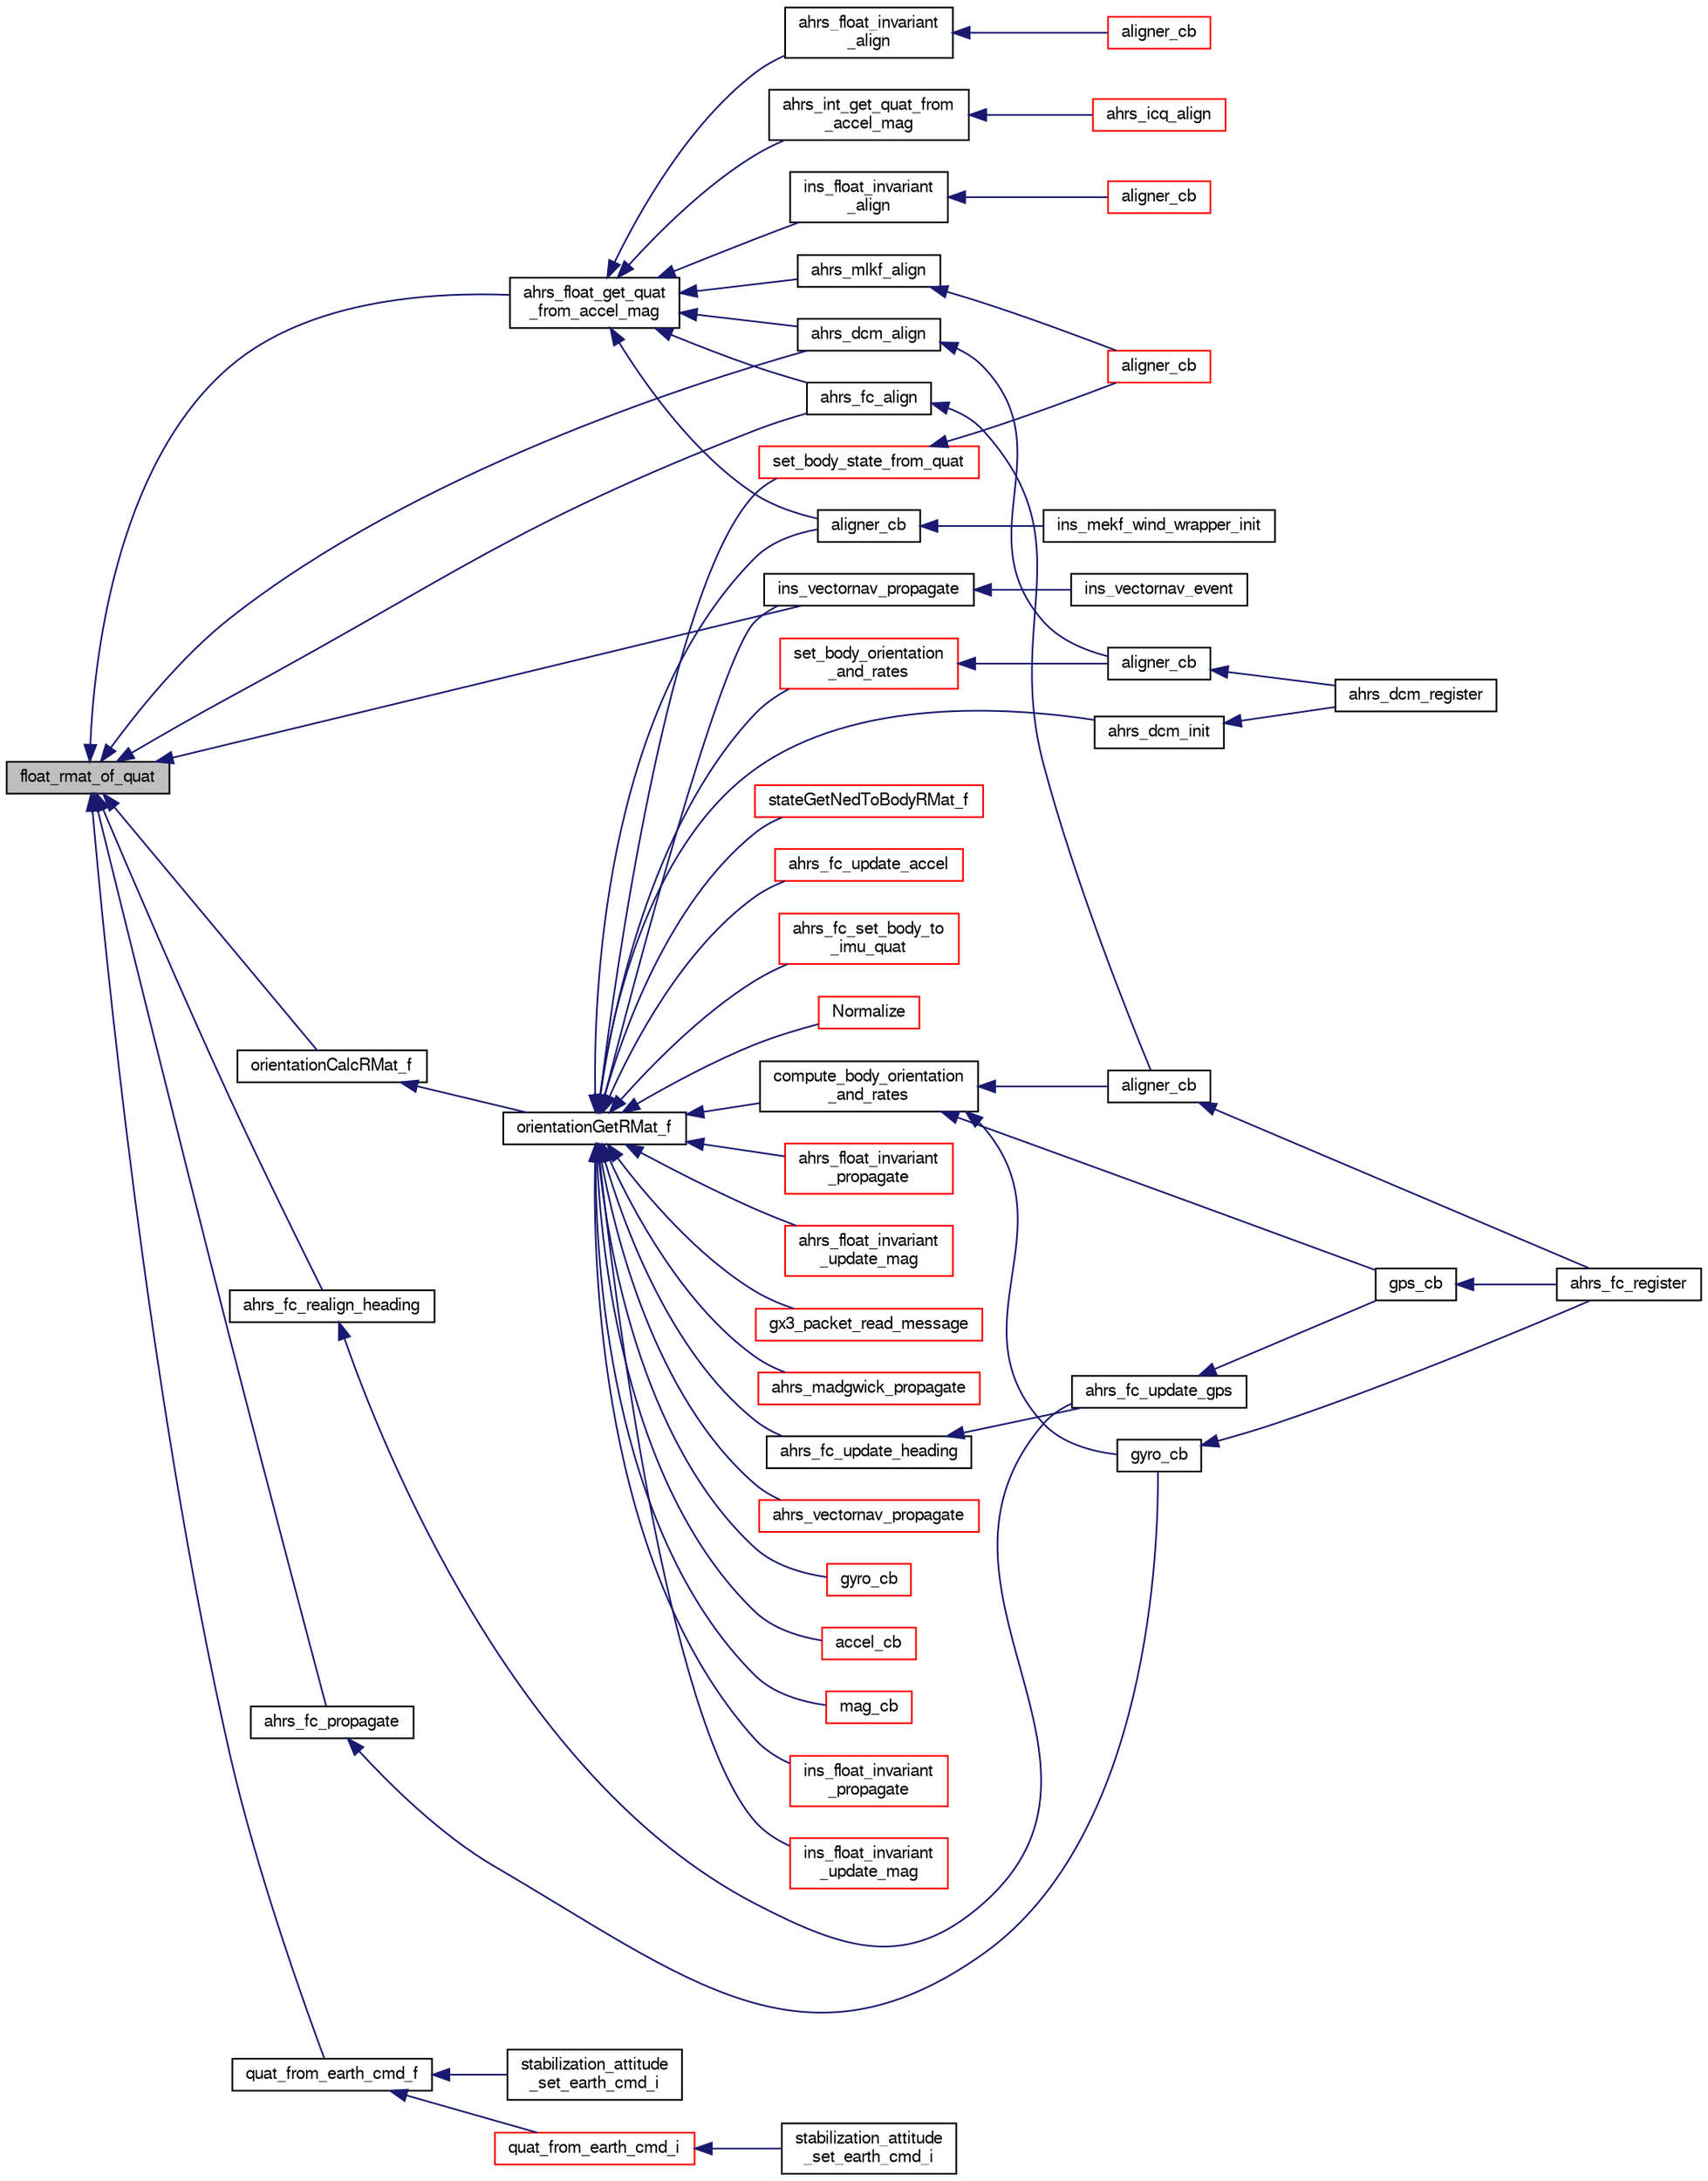 digraph "float_rmat_of_quat"
{
  edge [fontname="FreeSans",fontsize="10",labelfontname="FreeSans",labelfontsize="10"];
  node [fontname="FreeSans",fontsize="10",shape=record];
  rankdir="LR";
  Node1 [label="float_rmat_of_quat",height=0.2,width=0.4,color="black", fillcolor="grey75", style="filled", fontcolor="black"];
  Node1 -> Node2 [dir="back",color="midnightblue",fontsize="10",style="solid",fontname="FreeSans"];
  Node2 [label="ahrs_dcm_align",height=0.2,width=0.4,color="black", fillcolor="white", style="filled",URL="$ahrs__float__dcm_8h.html#ac19ef4cf9dfcc61561addd93a8c41a5e"];
  Node2 -> Node3 [dir="back",color="midnightblue",fontsize="10",style="solid",fontname="FreeSans"];
  Node3 [label="aligner_cb",height=0.2,width=0.4,color="black", fillcolor="white", style="filled",URL="$ahrs__float__dcm__wrapper_8c.html#abb508f672663ab1485eae5b9e1799f21"];
  Node3 -> Node4 [dir="back",color="midnightblue",fontsize="10",style="solid",fontname="FreeSans"];
  Node4 [label="ahrs_dcm_register",height=0.2,width=0.4,color="black", fillcolor="white", style="filled",URL="$ahrs__float__dcm__wrapper_8h.html#a18235ffdb70868861d5424fe8c4bafa5"];
  Node1 -> Node5 [dir="back",color="midnightblue",fontsize="10",style="solid",fontname="FreeSans"];
  Node5 [label="ahrs_fc_align",height=0.2,width=0.4,color="black", fillcolor="white", style="filled",URL="$ahrs__float__cmpl_8h.html#a8bb0e2116dd6b4bf9a3fa0caa3f97d27"];
  Node5 -> Node6 [dir="back",color="midnightblue",fontsize="10",style="solid",fontname="FreeSans"];
  Node6 [label="aligner_cb",height=0.2,width=0.4,color="black", fillcolor="white", style="filled",URL="$ahrs__float__cmpl__wrapper_8c.html#abb508f672663ab1485eae5b9e1799f21"];
  Node6 -> Node7 [dir="back",color="midnightblue",fontsize="10",style="solid",fontname="FreeSans"];
  Node7 [label="ahrs_fc_register",height=0.2,width=0.4,color="black", fillcolor="white", style="filled",URL="$ahrs__float__cmpl__wrapper_8h.html#aa47cd2e2f95362dd732bac1f275344e0"];
  Node1 -> Node8 [dir="back",color="midnightblue",fontsize="10",style="solid",fontname="FreeSans"];
  Node8 [label="ahrs_fc_propagate",height=0.2,width=0.4,color="black", fillcolor="white", style="filled",URL="$ahrs__float__cmpl_8h.html#aa0c9aade7383706d2716fed5f138edb2"];
  Node8 -> Node9 [dir="back",color="midnightblue",fontsize="10",style="solid",fontname="FreeSans"];
  Node9 [label="gyro_cb",height=0.2,width=0.4,color="black", fillcolor="white", style="filled",URL="$ahrs__float__cmpl__wrapper_8c.html#a47e1ea35fdb43af72537c6c9f38b889d"];
  Node9 -> Node7 [dir="back",color="midnightblue",fontsize="10",style="solid",fontname="FreeSans"];
  Node1 -> Node10 [dir="back",color="midnightblue",fontsize="10",style="solid",fontname="FreeSans"];
  Node10 [label="ahrs_fc_realign_heading",height=0.2,width=0.4,color="black", fillcolor="white", style="filled",URL="$ahrs__float__cmpl_8h.html#aaabc7dc5bd1a6623dfd6b6642badcb1c",tooltip="Hard reset yaw to a heading. "];
  Node10 -> Node11 [dir="back",color="midnightblue",fontsize="10",style="solid",fontname="FreeSans"];
  Node11 [label="ahrs_fc_update_gps",height=0.2,width=0.4,color="black", fillcolor="white", style="filled",URL="$ahrs__float__cmpl_8h.html#ad866a4c74ddf87b458a8cadc7a002ef2"];
  Node11 -> Node12 [dir="back",color="midnightblue",fontsize="10",style="solid",fontname="FreeSans"];
  Node12 [label="gps_cb",height=0.2,width=0.4,color="black", fillcolor="white", style="filled",URL="$ahrs__float__cmpl__wrapper_8c.html#a1c1656ce80fe1f1ad49fea691164dbf8"];
  Node12 -> Node7 [dir="back",color="midnightblue",fontsize="10",style="solid",fontname="FreeSans"];
  Node1 -> Node13 [dir="back",color="midnightblue",fontsize="10",style="solid",fontname="FreeSans"];
  Node13 [label="ahrs_float_get_quat\l_from_accel_mag",height=0.2,width=0.4,color="black", fillcolor="white", style="filled",URL="$ahrs__float__utils_8h.html#a417a9a4e580b992140640e70992a2a01"];
  Node13 -> Node2 [dir="back",color="midnightblue",fontsize="10",style="solid",fontname="FreeSans"];
  Node13 -> Node5 [dir="back",color="midnightblue",fontsize="10",style="solid",fontname="FreeSans"];
  Node13 -> Node14 [dir="back",color="midnightblue",fontsize="10",style="solid",fontname="FreeSans"];
  Node14 [label="ahrs_float_invariant\l_align",height=0.2,width=0.4,color="black", fillcolor="white", style="filled",URL="$ahrs__float__invariant_8h.html#a4111f176cb3e28593c2ff388169a86f9"];
  Node14 -> Node15 [dir="back",color="midnightblue",fontsize="10",style="solid",fontname="FreeSans"];
  Node15 [label="aligner_cb",height=0.2,width=0.4,color="red", fillcolor="white", style="filled",URL="$ahrs__float__invariant__wrapper_8c.html#abb508f672663ab1485eae5b9e1799f21"];
  Node13 -> Node16 [dir="back",color="midnightblue",fontsize="10",style="solid",fontname="FreeSans"];
  Node16 [label="ahrs_int_get_quat_from\l_accel_mag",height=0.2,width=0.4,color="black", fillcolor="white", style="filled",URL="$ahrs__int__utils_8h.html#a8ea9794c15ad84b2a289385d4a431f60"];
  Node16 -> Node17 [dir="back",color="midnightblue",fontsize="10",style="solid",fontname="FreeSans"];
  Node17 [label="ahrs_icq_align",height=0.2,width=0.4,color="red", fillcolor="white", style="filled",URL="$ahrs__int__cmpl__quat_8h.html#a00670e57757ac4865d6bbd63a6ad4a73"];
  Node13 -> Node18 [dir="back",color="midnightblue",fontsize="10",style="solid",fontname="FreeSans"];
  Node18 [label="ahrs_mlkf_align",height=0.2,width=0.4,color="black", fillcolor="white", style="filled",URL="$ahrs__float__mlkf_8h.html#a65cd8d47048c1cdc4aced2e5a4ce79e2"];
  Node18 -> Node19 [dir="back",color="midnightblue",fontsize="10",style="solid",fontname="FreeSans"];
  Node19 [label="aligner_cb",height=0.2,width=0.4,color="red", fillcolor="white", style="filled",URL="$ahrs__float__mlkf__wrapper_8c.html#abb508f672663ab1485eae5b9e1799f21"];
  Node13 -> Node20 [dir="back",color="midnightblue",fontsize="10",style="solid",fontname="FreeSans"];
  Node20 [label="aligner_cb",height=0.2,width=0.4,color="black", fillcolor="white", style="filled",URL="$ins__mekf__wind__wrapper_8c.html#abb508f672663ab1485eae5b9e1799f21"];
  Node20 -> Node21 [dir="back",color="midnightblue",fontsize="10",style="solid",fontname="FreeSans"];
  Node21 [label="ins_mekf_wind_wrapper_init",height=0.2,width=0.4,color="black", fillcolor="white", style="filled",URL="$ins__mekf__wind__wrapper_8h.html#a7b3c1fefc89ec1a4ff25484626a02deb",tooltip="Init function. "];
  Node13 -> Node22 [dir="back",color="midnightblue",fontsize="10",style="solid",fontname="FreeSans"];
  Node22 [label="ins_float_invariant\l_align",height=0.2,width=0.4,color="black", fillcolor="white", style="filled",URL="$ins__float__invariant_8h.html#a20f38b74cafe0e2f82412fe7a66dc806"];
  Node22 -> Node23 [dir="back",color="midnightblue",fontsize="10",style="solid",fontname="FreeSans"];
  Node23 [label="aligner_cb",height=0.2,width=0.4,color="red", fillcolor="white", style="filled",URL="$ins__float__invariant__wrapper_8c.html#abb508f672663ab1485eae5b9e1799f21"];
  Node1 -> Node24 [dir="back",color="midnightblue",fontsize="10",style="solid",fontname="FreeSans"];
  Node24 [label="ins_vectornav_propagate",height=0.2,width=0.4,color="black", fillcolor="white", style="filled",URL="$ins__vectornav_8h.html#a5e1e0a3cd2eead4dc89bec75e33e5618",tooltip="Propagate the received states into the vehicle state machine. "];
  Node24 -> Node25 [dir="back",color="midnightblue",fontsize="10",style="solid",fontname="FreeSans"];
  Node25 [label="ins_vectornav_event",height=0.2,width=0.4,color="black", fillcolor="white", style="filled",URL="$ins__vectornav_8h.html#abcd265b9bfefa88327260439223dba81",tooltip="Event handling for Vectornav. "];
  Node1 -> Node26 [dir="back",color="midnightblue",fontsize="10",style="solid",fontname="FreeSans"];
  Node26 [label="orientationCalcRMat_f",height=0.2,width=0.4,color="black", fillcolor="white", style="filled",URL="$group__math__orientation__representation.html#ga3394d93b976378bb5c9ddea8d7960eeb"];
  Node26 -> Node27 [dir="back",color="midnightblue",fontsize="10",style="solid",fontname="FreeSans"];
  Node27 [label="orientationGetRMat_f",height=0.2,width=0.4,color="black", fillcolor="white", style="filled",URL="$group__math__orientation__representation.html#gadad1660d6ec48c67423b76622ce80b51",tooltip="Get vehicle body attitude rotation matrix (float). "];
  Node27 -> Node28 [dir="back",color="midnightblue",fontsize="10",style="solid",fontname="FreeSans"];
  Node28 [label="ahrs_fc_update_accel",height=0.2,width=0.4,color="red", fillcolor="white", style="filled",URL="$ahrs__float__cmpl_8h.html#ad3fe7a6c0c460ce60bce6bf52e7b684e"];
  Node27 -> Node29 [dir="back",color="midnightblue",fontsize="10",style="solid",fontname="FreeSans"];
  Node29 [label="ahrs_fc_update_heading",height=0.2,width=0.4,color="black", fillcolor="white", style="filled",URL="$ahrs__float__cmpl_8h.html#aebdc25e0d7025b98b96153d54e2b29c1",tooltip="Update yaw based on a heading measurement. "];
  Node29 -> Node11 [dir="back",color="midnightblue",fontsize="10",style="solid",fontname="FreeSans"];
  Node27 -> Node30 [dir="back",color="midnightblue",fontsize="10",style="solid",fontname="FreeSans"];
  Node30 [label="ahrs_fc_set_body_to\l_imu_quat",height=0.2,width=0.4,color="red", fillcolor="white", style="filled",URL="$ahrs__float__cmpl_8h.html#af7031b11bbdd78128a0f654b1e95aeec"];
  Node27 -> Node31 [dir="back",color="midnightblue",fontsize="10",style="solid",fontname="FreeSans"];
  Node31 [label="compute_body_orientation\l_and_rates",height=0.2,width=0.4,color="black", fillcolor="white", style="filled",URL="$ahrs__float__cmpl__wrapper_8c.html#a2e90a05e5a4ca369d0308bb72e68171d",tooltip="Compute body orientation and rates from imu orientation and rates. "];
  Node31 -> Node6 [dir="back",color="midnightblue",fontsize="10",style="solid",fontname="FreeSans"];
  Node31 -> Node12 [dir="back",color="midnightblue",fontsize="10",style="solid",fontname="FreeSans"];
  Node31 -> Node9 [dir="back",color="midnightblue",fontsize="10",style="solid",fontname="FreeSans"];
  Node27 -> Node32 [dir="back",color="midnightblue",fontsize="10",style="solid",fontname="FreeSans"];
  Node32 [label="ahrs_dcm_init",height=0.2,width=0.4,color="black", fillcolor="white", style="filled",URL="$ahrs__float__dcm_8h.html#a72e0ab470bdd713dbf05bbb7d2aaac0c"];
  Node32 -> Node4 [dir="back",color="midnightblue",fontsize="10",style="solid",fontname="FreeSans"];
  Node27 -> Node33 [dir="back",color="midnightblue",fontsize="10",style="solid",fontname="FreeSans"];
  Node33 [label="Normalize",height=0.2,width=0.4,color="red", fillcolor="white", style="filled",URL="$ahrs__float__dcm_8c.html#a231f7602591a267c2669a2af9b9c8749"];
  Node27 -> Node34 [dir="back",color="midnightblue",fontsize="10",style="solid",fontname="FreeSans"];
  Node34 [label="set_body_orientation\l_and_rates",height=0.2,width=0.4,color="red", fillcolor="white", style="filled",URL="$ahrs__float__dcm__wrapper_8c.html#af37e584c40cc004e4db7af1151ff659e",tooltip="Compute body orientation and rates from imu orientation and rates. "];
  Node34 -> Node3 [dir="back",color="midnightblue",fontsize="10",style="solid",fontname="FreeSans"];
  Node27 -> Node35 [dir="back",color="midnightblue",fontsize="10",style="solid",fontname="FreeSans"];
  Node35 [label="ahrs_float_invariant\l_propagate",height=0.2,width=0.4,color="red", fillcolor="white", style="filled",URL="$ahrs__float__invariant_8h.html#ace7071aaa0f0096495824e48e2e240ff"];
  Node27 -> Node36 [dir="back",color="midnightblue",fontsize="10",style="solid",fontname="FreeSans"];
  Node36 [label="ahrs_float_invariant\l_update_mag",height=0.2,width=0.4,color="red", fillcolor="white", style="filled",URL="$ahrs__float__invariant_8h.html#af934d0ab33f95b74c4a59bcf3532d736"];
  Node27 -> Node37 [dir="back",color="midnightblue",fontsize="10",style="solid",fontname="FreeSans"];
  Node37 [label="set_body_state_from_quat",height=0.2,width=0.4,color="red", fillcolor="white", style="filled",URL="$ahrs__float__mlkf__wrapper_8c.html#abea8ede7c8ebc5179487d3464ab513bb",tooltip="Compute body orientation and rates from imu orientation and rates. "];
  Node37 -> Node19 [dir="back",color="midnightblue",fontsize="10",style="solid",fontname="FreeSans"];
  Node27 -> Node38 [dir="back",color="midnightblue",fontsize="10",style="solid",fontname="FreeSans"];
  Node38 [label="gx3_packet_read_message",height=0.2,width=0.4,color="red", fillcolor="white", style="filled",URL="$ahrs__gx3_8h.html#acb7a83c7954119b08e90b88661889883"];
  Node27 -> Node39 [dir="back",color="midnightblue",fontsize="10",style="solid",fontname="FreeSans"];
  Node39 [label="ahrs_madgwick_propagate",height=0.2,width=0.4,color="red", fillcolor="white", style="filled",URL="$ahrs__madgwick_8h.html#a1983ce3f538a01c2cb88609d5bcc33e2"];
  Node27 -> Node40 [dir="back",color="midnightblue",fontsize="10",style="solid",fontname="FreeSans"];
  Node40 [label="ahrs_vectornav_propagate",height=0.2,width=0.4,color="red", fillcolor="white", style="filled",URL="$ahrs__vectornav_8h.html#a372720f51165cb35510d524d12881555",tooltip="Read received data. "];
  Node27 -> Node41 [dir="back",color="midnightblue",fontsize="10",style="solid",fontname="FreeSans"];
  Node41 [label="gyro_cb",height=0.2,width=0.4,color="red", fillcolor="white", style="filled",URL="$ins__ekf2_8cpp.html#a47e1ea35fdb43af72537c6c9f38b889d"];
  Node27 -> Node42 [dir="back",color="midnightblue",fontsize="10",style="solid",fontname="FreeSans"];
  Node42 [label="accel_cb",height=0.2,width=0.4,color="red", fillcolor="white", style="filled",URL="$ins__ekf2_8cpp.html#aacd6b1869f263f90a6f1fbe777a87793"];
  Node27 -> Node43 [dir="back",color="midnightblue",fontsize="10",style="solid",fontname="FreeSans"];
  Node43 [label="mag_cb",height=0.2,width=0.4,color="red", fillcolor="white", style="filled",URL="$ins__ekf2_8cpp.html#a49cc1e545848b85016af530049991c02"];
  Node27 -> Node44 [dir="back",color="midnightblue",fontsize="10",style="solid",fontname="FreeSans"];
  Node44 [label="ins_float_invariant\l_propagate",height=0.2,width=0.4,color="red", fillcolor="white", style="filled",URL="$ins__float__invariant_8h.html#a3295f5f304de90dd15c0465967c3b89f"];
  Node27 -> Node45 [dir="back",color="midnightblue",fontsize="10",style="solid",fontname="FreeSans"];
  Node45 [label="ins_float_invariant\l_update_mag",height=0.2,width=0.4,color="red", fillcolor="white", style="filled",URL="$ins__float__invariant_8h.html#a8b37e7cd344aafd9ed124a7775a9a92e"];
  Node27 -> Node20 [dir="back",color="midnightblue",fontsize="10",style="solid",fontname="FreeSans"];
  Node27 -> Node24 [dir="back",color="midnightblue",fontsize="10",style="solid",fontname="FreeSans"];
  Node27 -> Node46 [dir="back",color="midnightblue",fontsize="10",style="solid",fontname="FreeSans"];
  Node46 [label="stateGetNedToBodyRMat_f",height=0.2,width=0.4,color="red", fillcolor="white", style="filled",URL="$group__state__attitude.html#ga6eb4f715759518e5703890eca116ce8d",tooltip="Get vehicle body attitude rotation matrix (float). "];
  Node1 -> Node47 [dir="back",color="midnightblue",fontsize="10",style="solid",fontname="FreeSans"];
  Node47 [label="quat_from_earth_cmd_f",height=0.2,width=0.4,color="black", fillcolor="white", style="filled",URL="$stabilization__attitude__quat__transformations_8h.html#a875d6ee5cde39474c4ce13dd340cb262"];
  Node47 -> Node48 [dir="back",color="midnightblue",fontsize="10",style="solid",fontname="FreeSans"];
  Node48 [label="quat_from_earth_cmd_i",height=0.2,width=0.4,color="red", fillcolor="white", style="filled",URL="$stabilization__attitude__quat__transformations_8h.html#acfb3bfa8af4aebad848717cd26aa78ee"];
  Node48 -> Node49 [dir="back",color="midnightblue",fontsize="10",style="solid",fontname="FreeSans"];
  Node49 [label="stabilization_attitude\l_set_earth_cmd_i",height=0.2,width=0.4,color="black", fillcolor="white", style="filled",URL="$stabilization__attitude__heli__indi_8c.html#ada3ef183c206d08fd0a902adc118f542"];
  Node47 -> Node50 [dir="back",color="midnightblue",fontsize="10",style="solid",fontname="FreeSans"];
  Node50 [label="stabilization_attitude\l_set_earth_cmd_i",height=0.2,width=0.4,color="black", fillcolor="white", style="filled",URL="$stabilization__attitude__quat__float_8c.html#ada3ef183c206d08fd0a902adc118f542"];
}
